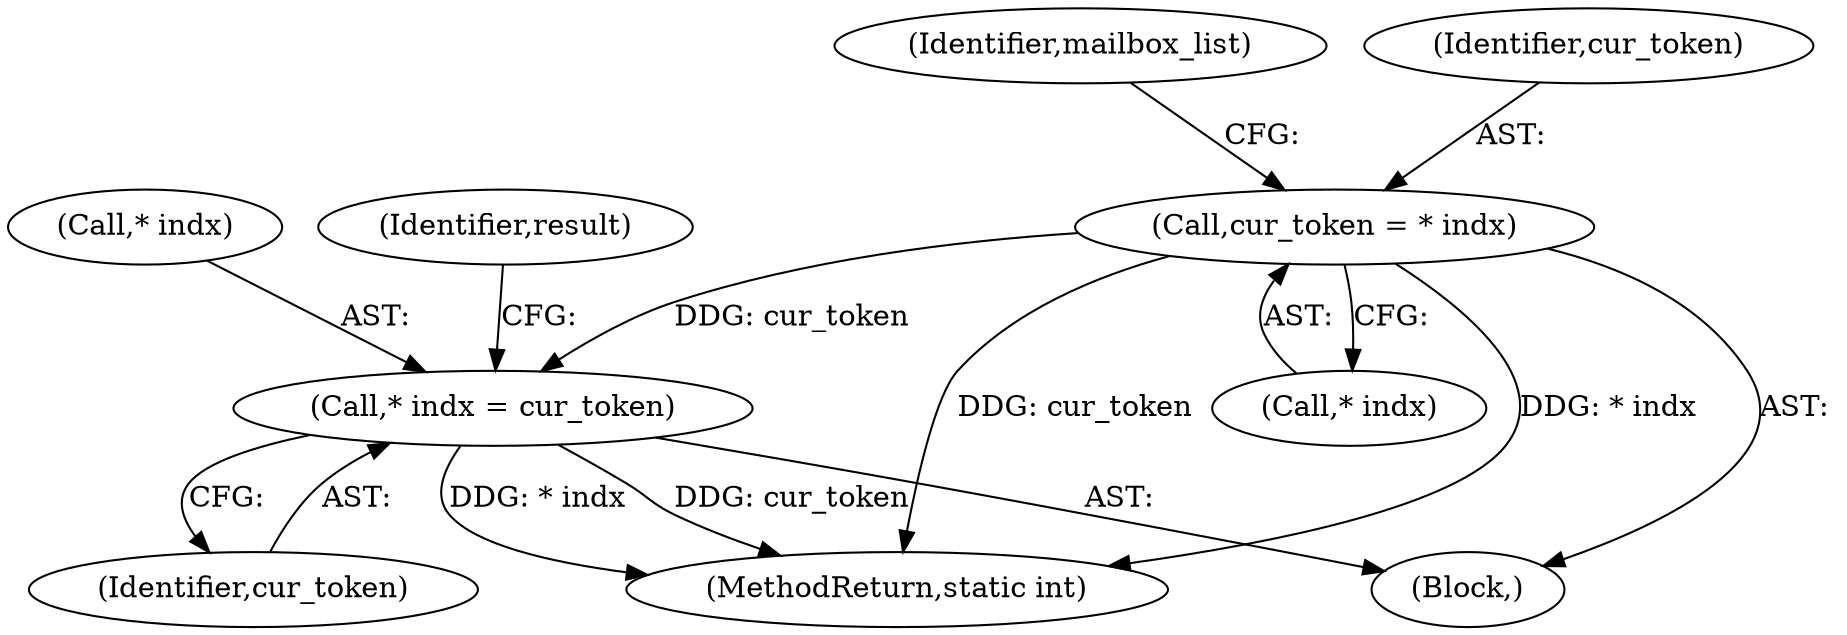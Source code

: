 digraph "0_libetpan_1fe8fbc032ccda1db9af66d93016b49c16c1f22d@pointer" {
"1000113" [label="(Call,cur_token = * indx)"];
"1000252" [label="(Call,* indx = cur_token)"];
"1000115" [label="(Call,* indx)"];
"1000252" [label="(Call,* indx = cur_token)"];
"1000253" [label="(Call,* indx)"];
"1000118" [label="(Identifier,mailbox_list)"];
"1000113" [label="(Call,cur_token = * indx)"];
"1000258" [label="(Identifier,result)"];
"1000255" [label="(Identifier,cur_token)"];
"1000276" [label="(MethodReturn,static int)"];
"1000105" [label="(Block,)"];
"1000114" [label="(Identifier,cur_token)"];
"1000113" -> "1000105"  [label="AST: "];
"1000113" -> "1000115"  [label="CFG: "];
"1000114" -> "1000113"  [label="AST: "];
"1000115" -> "1000113"  [label="AST: "];
"1000118" -> "1000113"  [label="CFG: "];
"1000113" -> "1000276"  [label="DDG: cur_token"];
"1000113" -> "1000276"  [label="DDG: * indx"];
"1000113" -> "1000252"  [label="DDG: cur_token"];
"1000252" -> "1000105"  [label="AST: "];
"1000252" -> "1000255"  [label="CFG: "];
"1000253" -> "1000252"  [label="AST: "];
"1000255" -> "1000252"  [label="AST: "];
"1000258" -> "1000252"  [label="CFG: "];
"1000252" -> "1000276"  [label="DDG: * indx"];
"1000252" -> "1000276"  [label="DDG: cur_token"];
}
